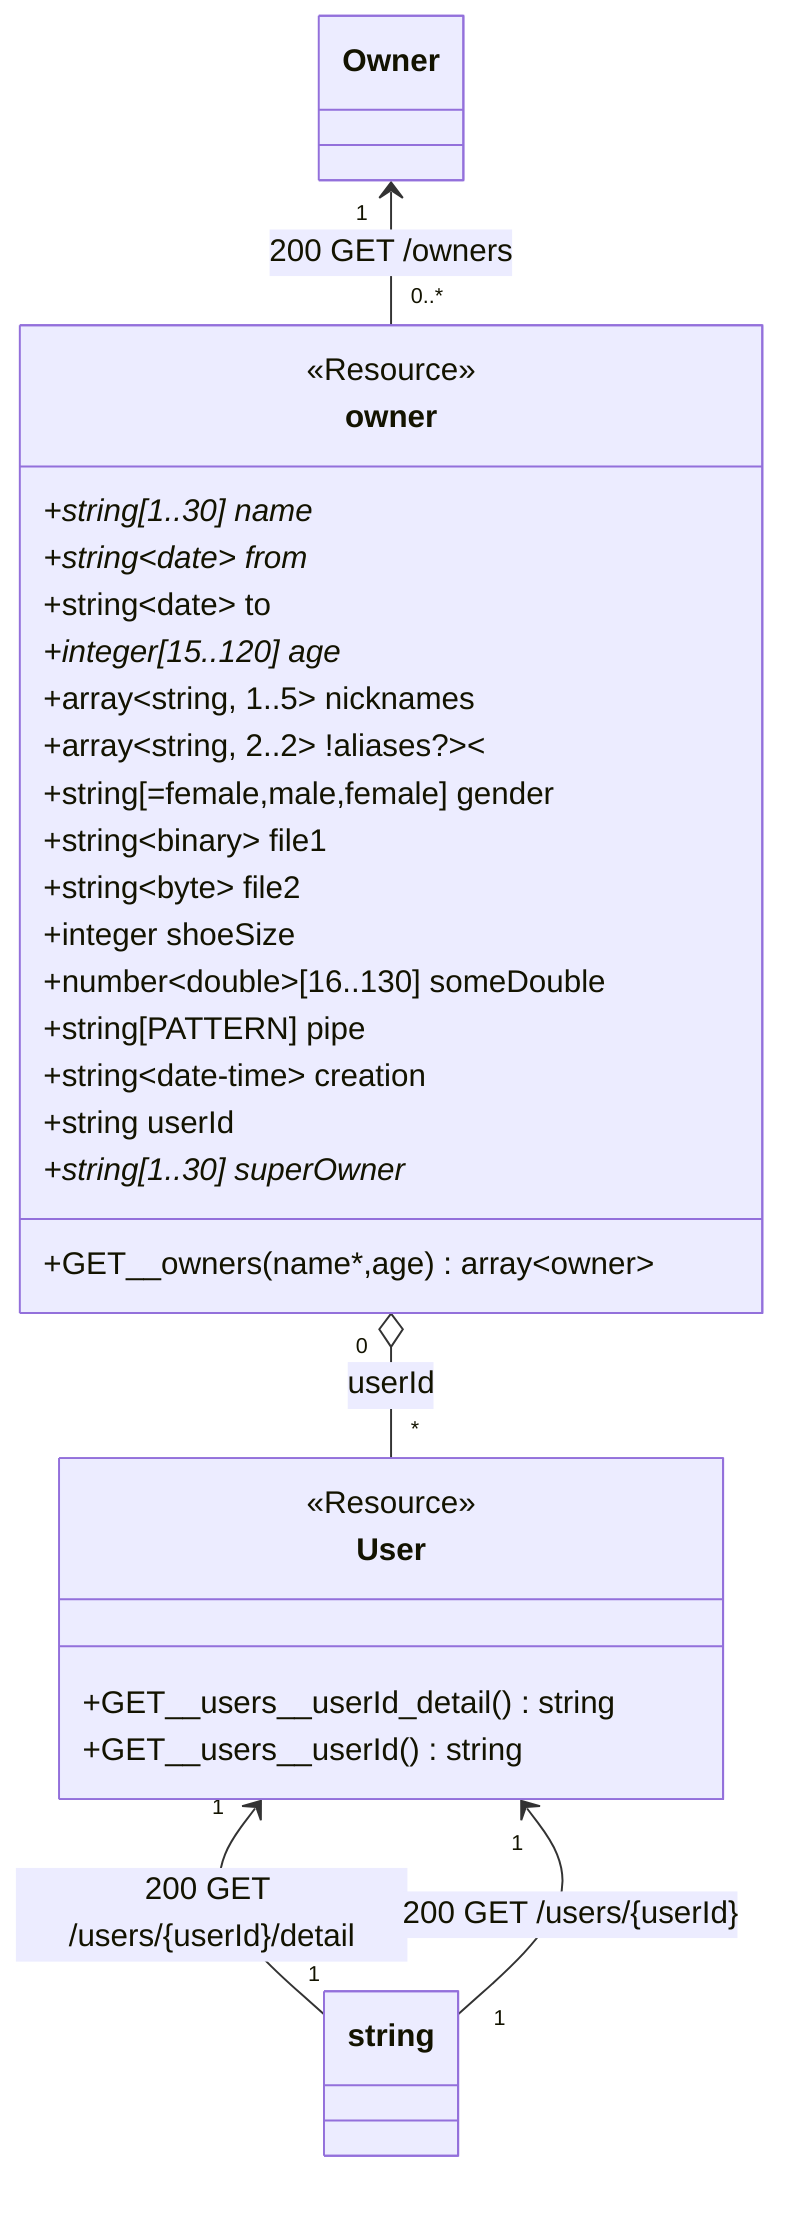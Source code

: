 classDiagram
  class owner{
    <<Resource>>
    +string[1..30] name*
    +string~date~ from*
    +string~date~ to
    +integer[15..120] age*
    +array~string, 1..5~ nicknames
    +array~string, 2..2~ !aliases?><
    +string[=female,male,female] gender
    +string~binary~ file1
    +string~byte~ file2
    +integer shoeSize
    +number~double~[16..130] someDouble
    +string[PATTERN] pipe
    +string~date-time~ creation
    +string userId
    +string[1..30] superOwner*
    +GET__owners(name*,age) array~owner~
  }
  owner "0" o-- "*" User : userId
  Owner "1" <-- "0..*" owner : 200 GET /owners
  link Owner "http://example.com#operation/getOwners" "Go to Portal for Owner"

  class User{
    <<Resource>>
    +GET__users__userId_detail() string
    +GET__users__userId() string
  }
  User "1" <-- "1" string : 200 GET /users/{userId}/detail
  User "1" <-- "1" string : 200 GET /users/{userId}
  link User "http://example.com#tag/test/paths/~1users~1{userId}/get" "Go to Portal for User"
